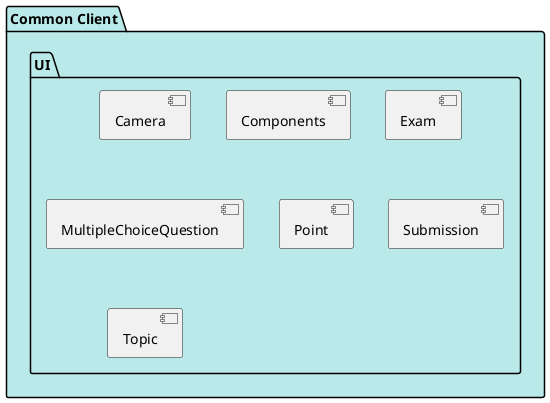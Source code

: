 @startuml Common Component
package "Common Client" #BAE9E9 {
  package "UI" {
    [Camera] as camera
    [Components] as components
    [Exam] as exam
    [MultipleChoiceQuestion] as multiplechoicequestion
    [Point] as point
    [Submission] as submission
    [Topic] as topic
  }
}
@enduml